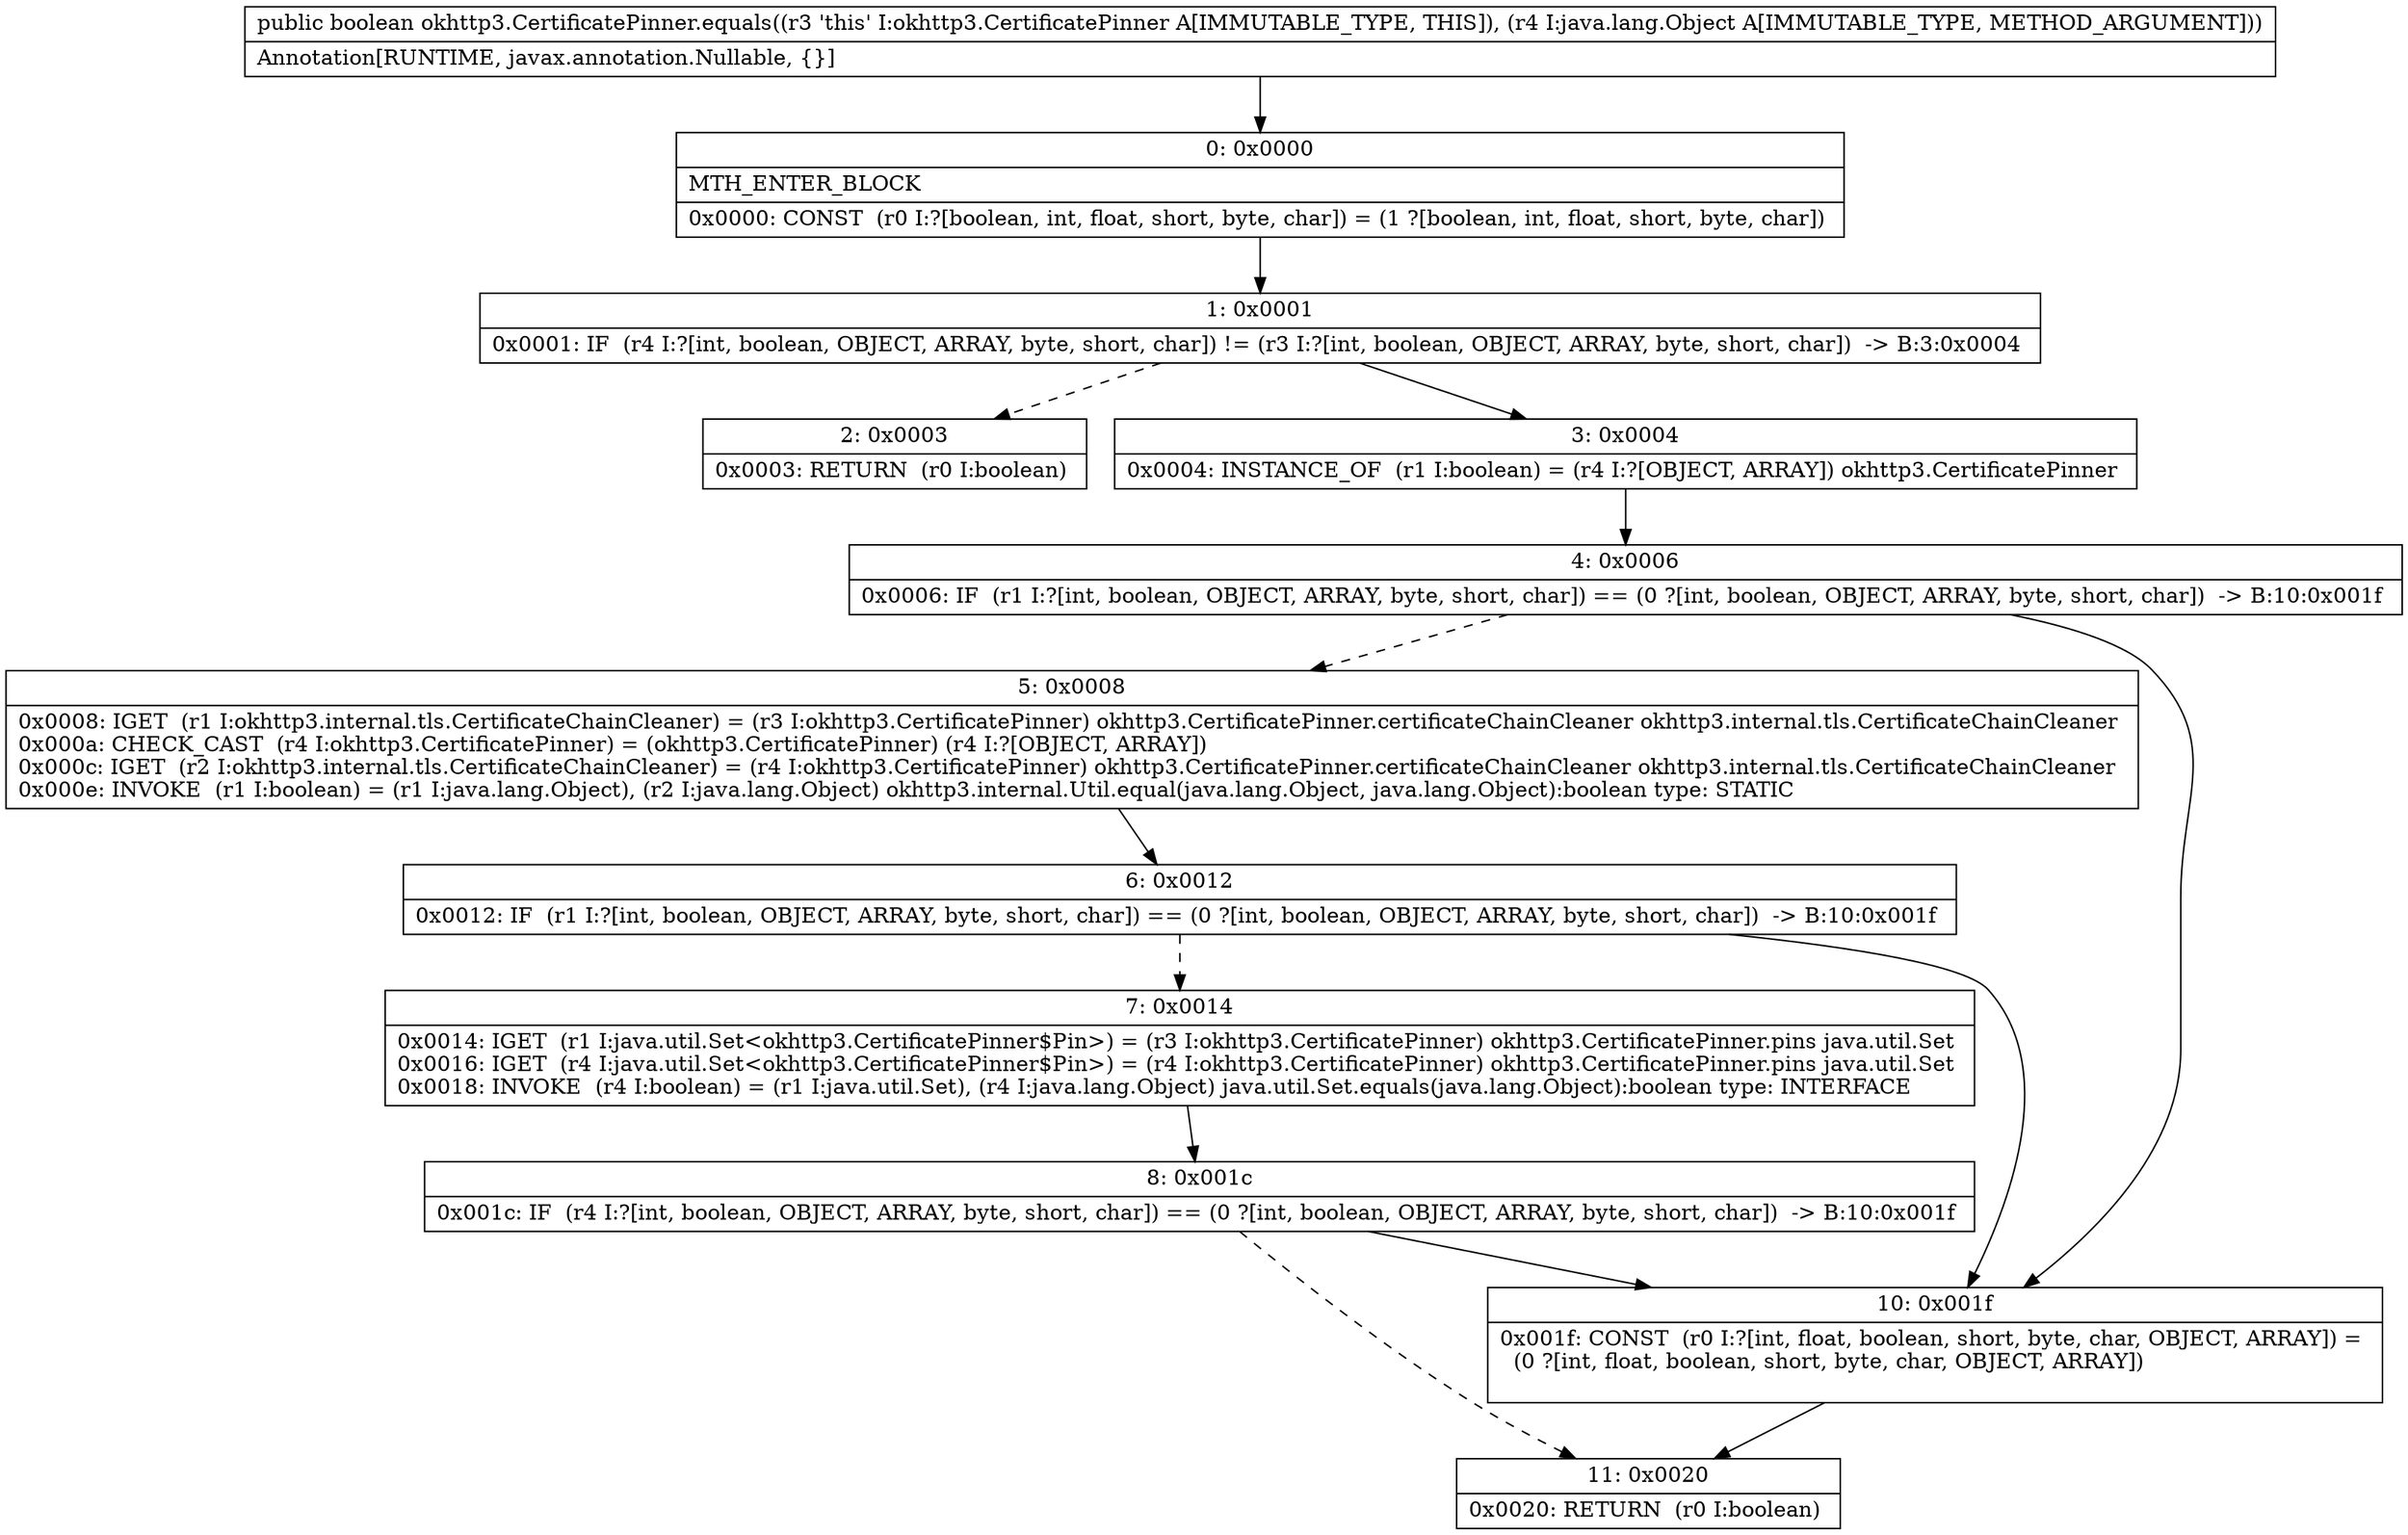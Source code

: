 digraph "CFG forokhttp3.CertificatePinner.equals(Ljava\/lang\/Object;)Z" {
Node_0 [shape=record,label="{0\:\ 0x0000|MTH_ENTER_BLOCK\l|0x0000: CONST  (r0 I:?[boolean, int, float, short, byte, char]) = (1 ?[boolean, int, float, short, byte, char]) \l}"];
Node_1 [shape=record,label="{1\:\ 0x0001|0x0001: IF  (r4 I:?[int, boolean, OBJECT, ARRAY, byte, short, char]) != (r3 I:?[int, boolean, OBJECT, ARRAY, byte, short, char])  \-\> B:3:0x0004 \l}"];
Node_2 [shape=record,label="{2\:\ 0x0003|0x0003: RETURN  (r0 I:boolean) \l}"];
Node_3 [shape=record,label="{3\:\ 0x0004|0x0004: INSTANCE_OF  (r1 I:boolean) = (r4 I:?[OBJECT, ARRAY]) okhttp3.CertificatePinner \l}"];
Node_4 [shape=record,label="{4\:\ 0x0006|0x0006: IF  (r1 I:?[int, boolean, OBJECT, ARRAY, byte, short, char]) == (0 ?[int, boolean, OBJECT, ARRAY, byte, short, char])  \-\> B:10:0x001f \l}"];
Node_5 [shape=record,label="{5\:\ 0x0008|0x0008: IGET  (r1 I:okhttp3.internal.tls.CertificateChainCleaner) = (r3 I:okhttp3.CertificatePinner) okhttp3.CertificatePinner.certificateChainCleaner okhttp3.internal.tls.CertificateChainCleaner \l0x000a: CHECK_CAST  (r4 I:okhttp3.CertificatePinner) = (okhttp3.CertificatePinner) (r4 I:?[OBJECT, ARRAY]) \l0x000c: IGET  (r2 I:okhttp3.internal.tls.CertificateChainCleaner) = (r4 I:okhttp3.CertificatePinner) okhttp3.CertificatePinner.certificateChainCleaner okhttp3.internal.tls.CertificateChainCleaner \l0x000e: INVOKE  (r1 I:boolean) = (r1 I:java.lang.Object), (r2 I:java.lang.Object) okhttp3.internal.Util.equal(java.lang.Object, java.lang.Object):boolean type: STATIC \l}"];
Node_6 [shape=record,label="{6\:\ 0x0012|0x0012: IF  (r1 I:?[int, boolean, OBJECT, ARRAY, byte, short, char]) == (0 ?[int, boolean, OBJECT, ARRAY, byte, short, char])  \-\> B:10:0x001f \l}"];
Node_7 [shape=record,label="{7\:\ 0x0014|0x0014: IGET  (r1 I:java.util.Set\<okhttp3.CertificatePinner$Pin\>) = (r3 I:okhttp3.CertificatePinner) okhttp3.CertificatePinner.pins java.util.Set \l0x0016: IGET  (r4 I:java.util.Set\<okhttp3.CertificatePinner$Pin\>) = (r4 I:okhttp3.CertificatePinner) okhttp3.CertificatePinner.pins java.util.Set \l0x0018: INVOKE  (r4 I:boolean) = (r1 I:java.util.Set), (r4 I:java.lang.Object) java.util.Set.equals(java.lang.Object):boolean type: INTERFACE \l}"];
Node_8 [shape=record,label="{8\:\ 0x001c|0x001c: IF  (r4 I:?[int, boolean, OBJECT, ARRAY, byte, short, char]) == (0 ?[int, boolean, OBJECT, ARRAY, byte, short, char])  \-\> B:10:0x001f \l}"];
Node_10 [shape=record,label="{10\:\ 0x001f|0x001f: CONST  (r0 I:?[int, float, boolean, short, byte, char, OBJECT, ARRAY]) = \l  (0 ?[int, float, boolean, short, byte, char, OBJECT, ARRAY])\l \l}"];
Node_11 [shape=record,label="{11\:\ 0x0020|0x0020: RETURN  (r0 I:boolean) \l}"];
MethodNode[shape=record,label="{public boolean okhttp3.CertificatePinner.equals((r3 'this' I:okhttp3.CertificatePinner A[IMMUTABLE_TYPE, THIS]), (r4 I:java.lang.Object A[IMMUTABLE_TYPE, METHOD_ARGUMENT]))  | Annotation[RUNTIME, javax.annotation.Nullable, \{\}]\l}"];
MethodNode -> Node_0;
Node_0 -> Node_1;
Node_1 -> Node_2[style=dashed];
Node_1 -> Node_3;
Node_3 -> Node_4;
Node_4 -> Node_5[style=dashed];
Node_4 -> Node_10;
Node_5 -> Node_6;
Node_6 -> Node_7[style=dashed];
Node_6 -> Node_10;
Node_7 -> Node_8;
Node_8 -> Node_10;
Node_8 -> Node_11[style=dashed];
Node_10 -> Node_11;
}

